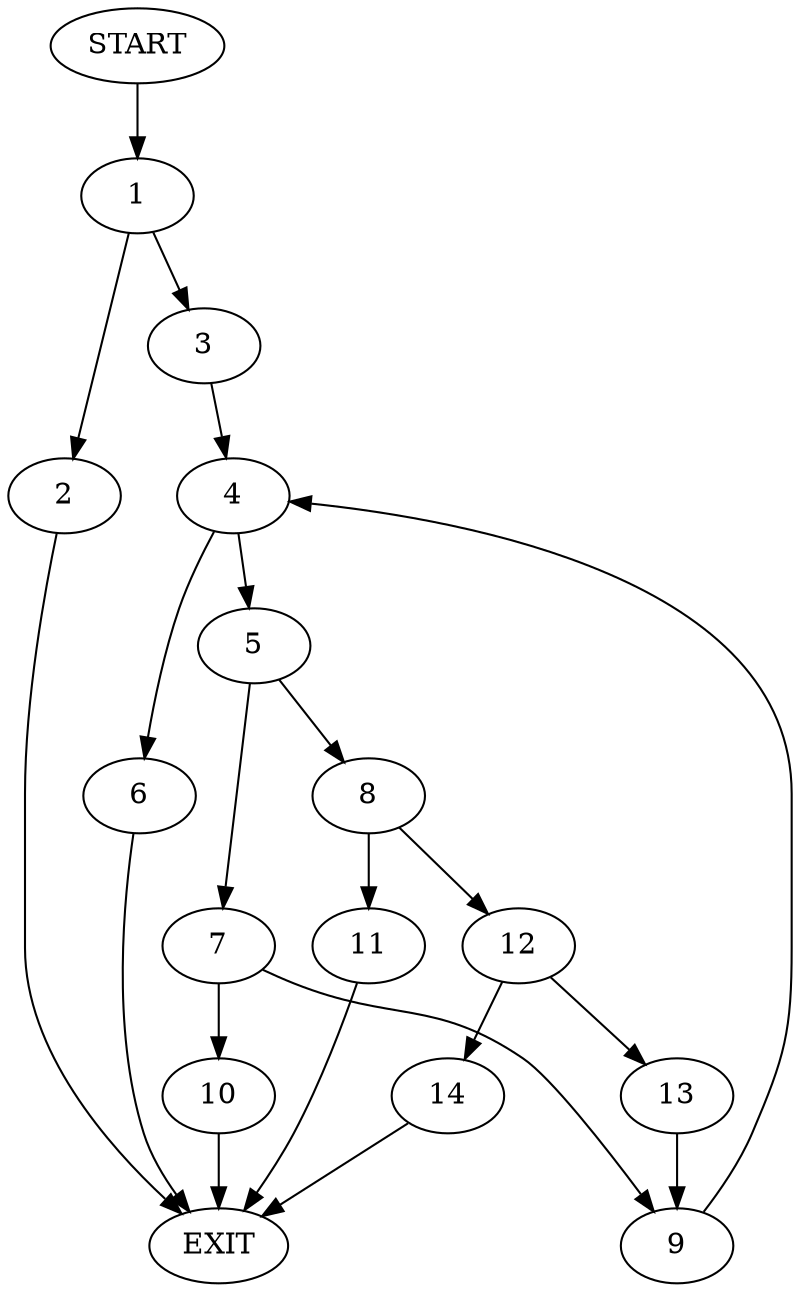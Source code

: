 digraph {
0 [label="START"]
15 [label="EXIT"]
0 -> 1
1 -> 2
1 -> 3
2 -> 15
3 -> 4
4 -> 5
4 -> 6
6 -> 15
5 -> 7
5 -> 8
7 -> 9
7 -> 10
8 -> 11
8 -> 12
11 -> 15
12 -> 13
12 -> 14
13 -> 9
14 -> 15
9 -> 4
10 -> 15
}
